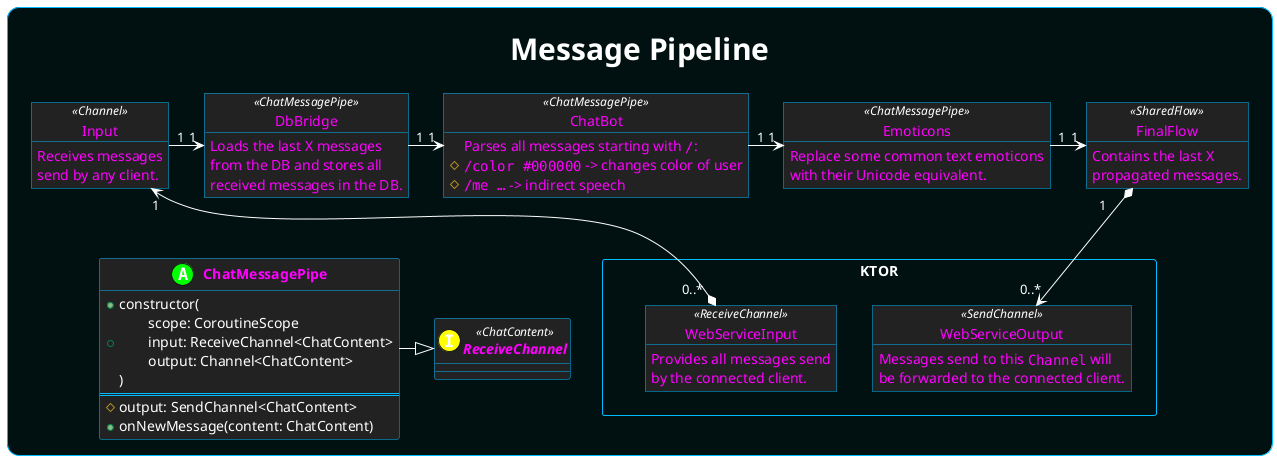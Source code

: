 @startuml
'https://plantuml.com/object-diagram

skinparam defaultFontColor #fff
skinparam titleFontColor #fff
skinparam arrowColor #Fff
skinparam packageBackgroundColor #222
skinparam packageFontColor #f0f
skinparam packageBorderColor #0BF
skinparam objectBackgroundColor #222
skinparam objectFontColor #f0f
skinparam objectBorderColor #0BF
skinparam classBackgroundColor #222
skinparam classFontColor #f0f
skinparam classBorderColor #0BF
skinparam rectangleBackgroundColor #011111
skinparam rectangleFontColor #fff
skinparam rectangleBorderColor #0BF
skinparam frameBackgroundColor #011111
skinparam nodeBackgroundColor #111
skinparam nodeFontColor #fff
skinparam nodeBorderColor #0BF
skinparam interfaceBackgroundColor #111
skinparam interfaceFontColor #FFF
skinparam interfaceBorderColor #0F0
skinparam componentStyle rectangle
skinparam circledCharacterFontColor black
skinparam RoundCorner<<roundCorners>> 25
hide rectangle <<roundCorners>> stereotype

rectangle "\n<size:30>Message Pipeline" <<roundCorners>> {

    together {
        Object Input <<Channel>> {
            Receives messages\nsend by any client.
        }
        Object FinalFlow <<SharedFlow>> {
            Contains the last X\npropagated messages.
        }

        object DbBridge <<ChatMessagePipe>> {
            Loads the last X messages\nfrom the DB and stores all\nreceived messages in the DB.
        }
        object ChatBot <<ChatMessagePipe>> {
            Parses all messages starting with ""/"":
            # ""/color #000000"" -> changes color of user
            # ""/me …"" -> indirect speech
        }
        object Emoticons <<ChatMessagePipe>> {
            Replace some common text emoticons\nwith their Unicode equivalent.
        }

        Input "1" -> "1" DbBridge
        DbBridge "1" -> "1" ChatBot
        ChatBot "1" -> "1" Emoticons
        Emoticons "1" -> "1" FinalFlow
    }

    together {
        rectangle KTOR {
            Object WebServiceInput <<ReceiveChannel>> {
                Provides all messages send\nby the connected client.
            }
            Object WebServiceOutput <<SendChannel>> {
                Messages send to this ""Channel"" will\nbe forwarded to the connected client.
            }
        }
        WebServiceInput "0..*\t" *--> "1" Input
        FinalFlow "1\t" *--> "0..*" WebServiceOutput
    }

    class "**ChatMessagePipe**" as ChatMessagePipe<<(A,#00ff00)>> {
        +constructor(
            \tscope: CoroutineScope
            +\tinput: ReceiveChannel<ChatContent>
            \toutput: Channel<ChatContent>
        )
        ===
        #output: SendChannel<ChatContent>
        +onNewMessage(content: ChatContent)
    }

    KTOR -[hidden]r- ChatMessagePipe
    interface "**ReceiveChannel**" as ReceiveChannel <<(I,#ffff00)>> <<ChatContent>>
    ChatMessagePipe -|> ReceiveChannel
}
@enduml

